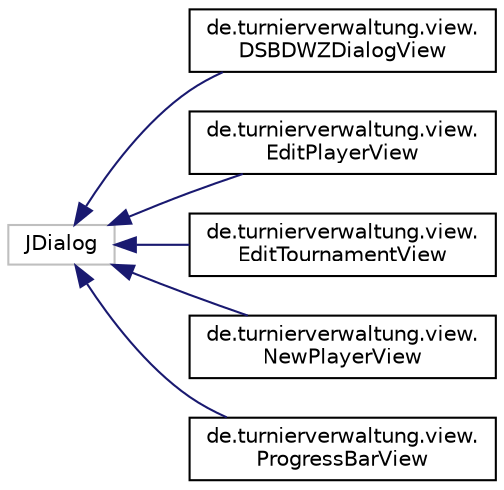 digraph "Grafische Darstellung der Klassenhierarchie"
{
  edge [fontname="Helvetica",fontsize="10",labelfontname="Helvetica",labelfontsize="10"];
  node [fontname="Helvetica",fontsize="10",shape=record];
  rankdir="LR";
  Node1 [label="JDialog",height=0.2,width=0.4,color="grey75", fillcolor="white", style="filled"];
  Node1 -> Node2 [dir="back",color="midnightblue",fontsize="10",style="solid",fontname="Helvetica"];
  Node2 [label="de.turnierverwaltung.view.\lDSBDWZDialogView",height=0.2,width=0.4,color="black", fillcolor="white", style="filled",URL="$classde_1_1turnierverwaltung_1_1view_1_1_d_s_b_d_w_z_dialog_view.html"];
  Node1 -> Node3 [dir="back",color="midnightblue",fontsize="10",style="solid",fontname="Helvetica"];
  Node3 [label="de.turnierverwaltung.view.\lEditPlayerView",height=0.2,width=0.4,color="black", fillcolor="white", style="filled",URL="$classde_1_1turnierverwaltung_1_1view_1_1_edit_player_view.html"];
  Node1 -> Node4 [dir="back",color="midnightblue",fontsize="10",style="solid",fontname="Helvetica"];
  Node4 [label="de.turnierverwaltung.view.\lEditTournamentView",height=0.2,width=0.4,color="black", fillcolor="white", style="filled",URL="$classde_1_1turnierverwaltung_1_1view_1_1_edit_tournament_view.html"];
  Node1 -> Node5 [dir="back",color="midnightblue",fontsize="10",style="solid",fontname="Helvetica"];
  Node5 [label="de.turnierverwaltung.view.\lNewPlayerView",height=0.2,width=0.4,color="black", fillcolor="white", style="filled",URL="$classde_1_1turnierverwaltung_1_1view_1_1_new_player_view.html"];
  Node1 -> Node6 [dir="back",color="midnightblue",fontsize="10",style="solid",fontname="Helvetica"];
  Node6 [label="de.turnierverwaltung.view.\lProgressBarView",height=0.2,width=0.4,color="black", fillcolor="white", style="filled",URL="$classde_1_1turnierverwaltung_1_1view_1_1_progress_bar_view.html"];
}
